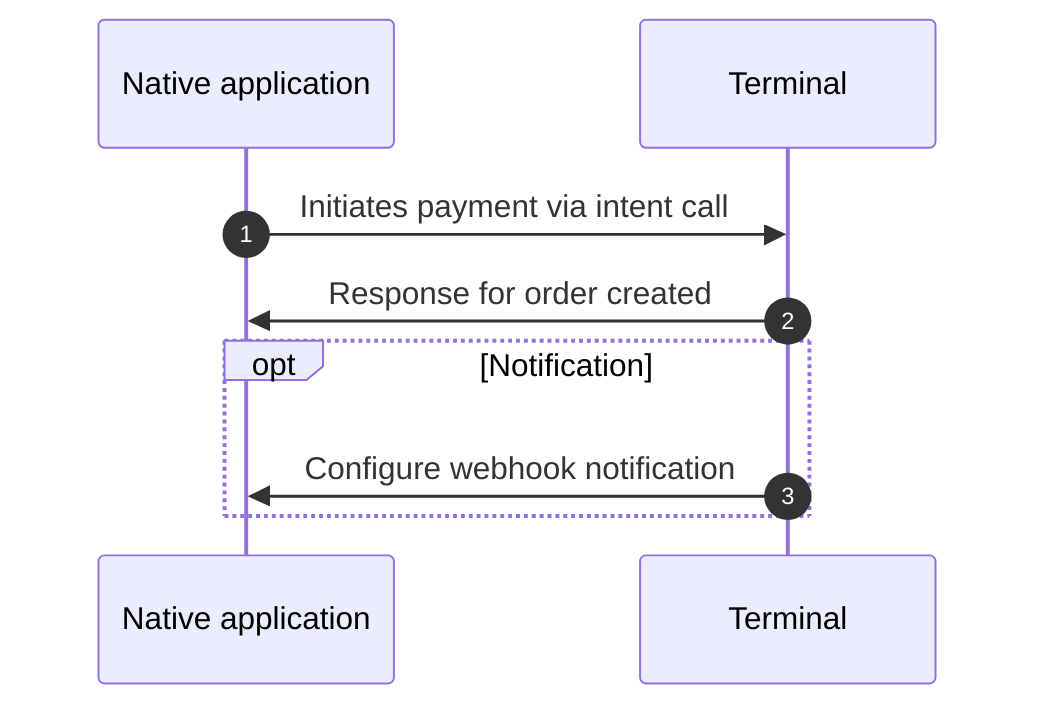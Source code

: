 sequenceDiagram

    autonumber
    participant N as Native application 
     participant T as Terminal
   
   
    N->>T: Initiates payment via intent call
    T->>N: Response for order created
    opt Notification
    T->>N: Configure webhook notification
    end